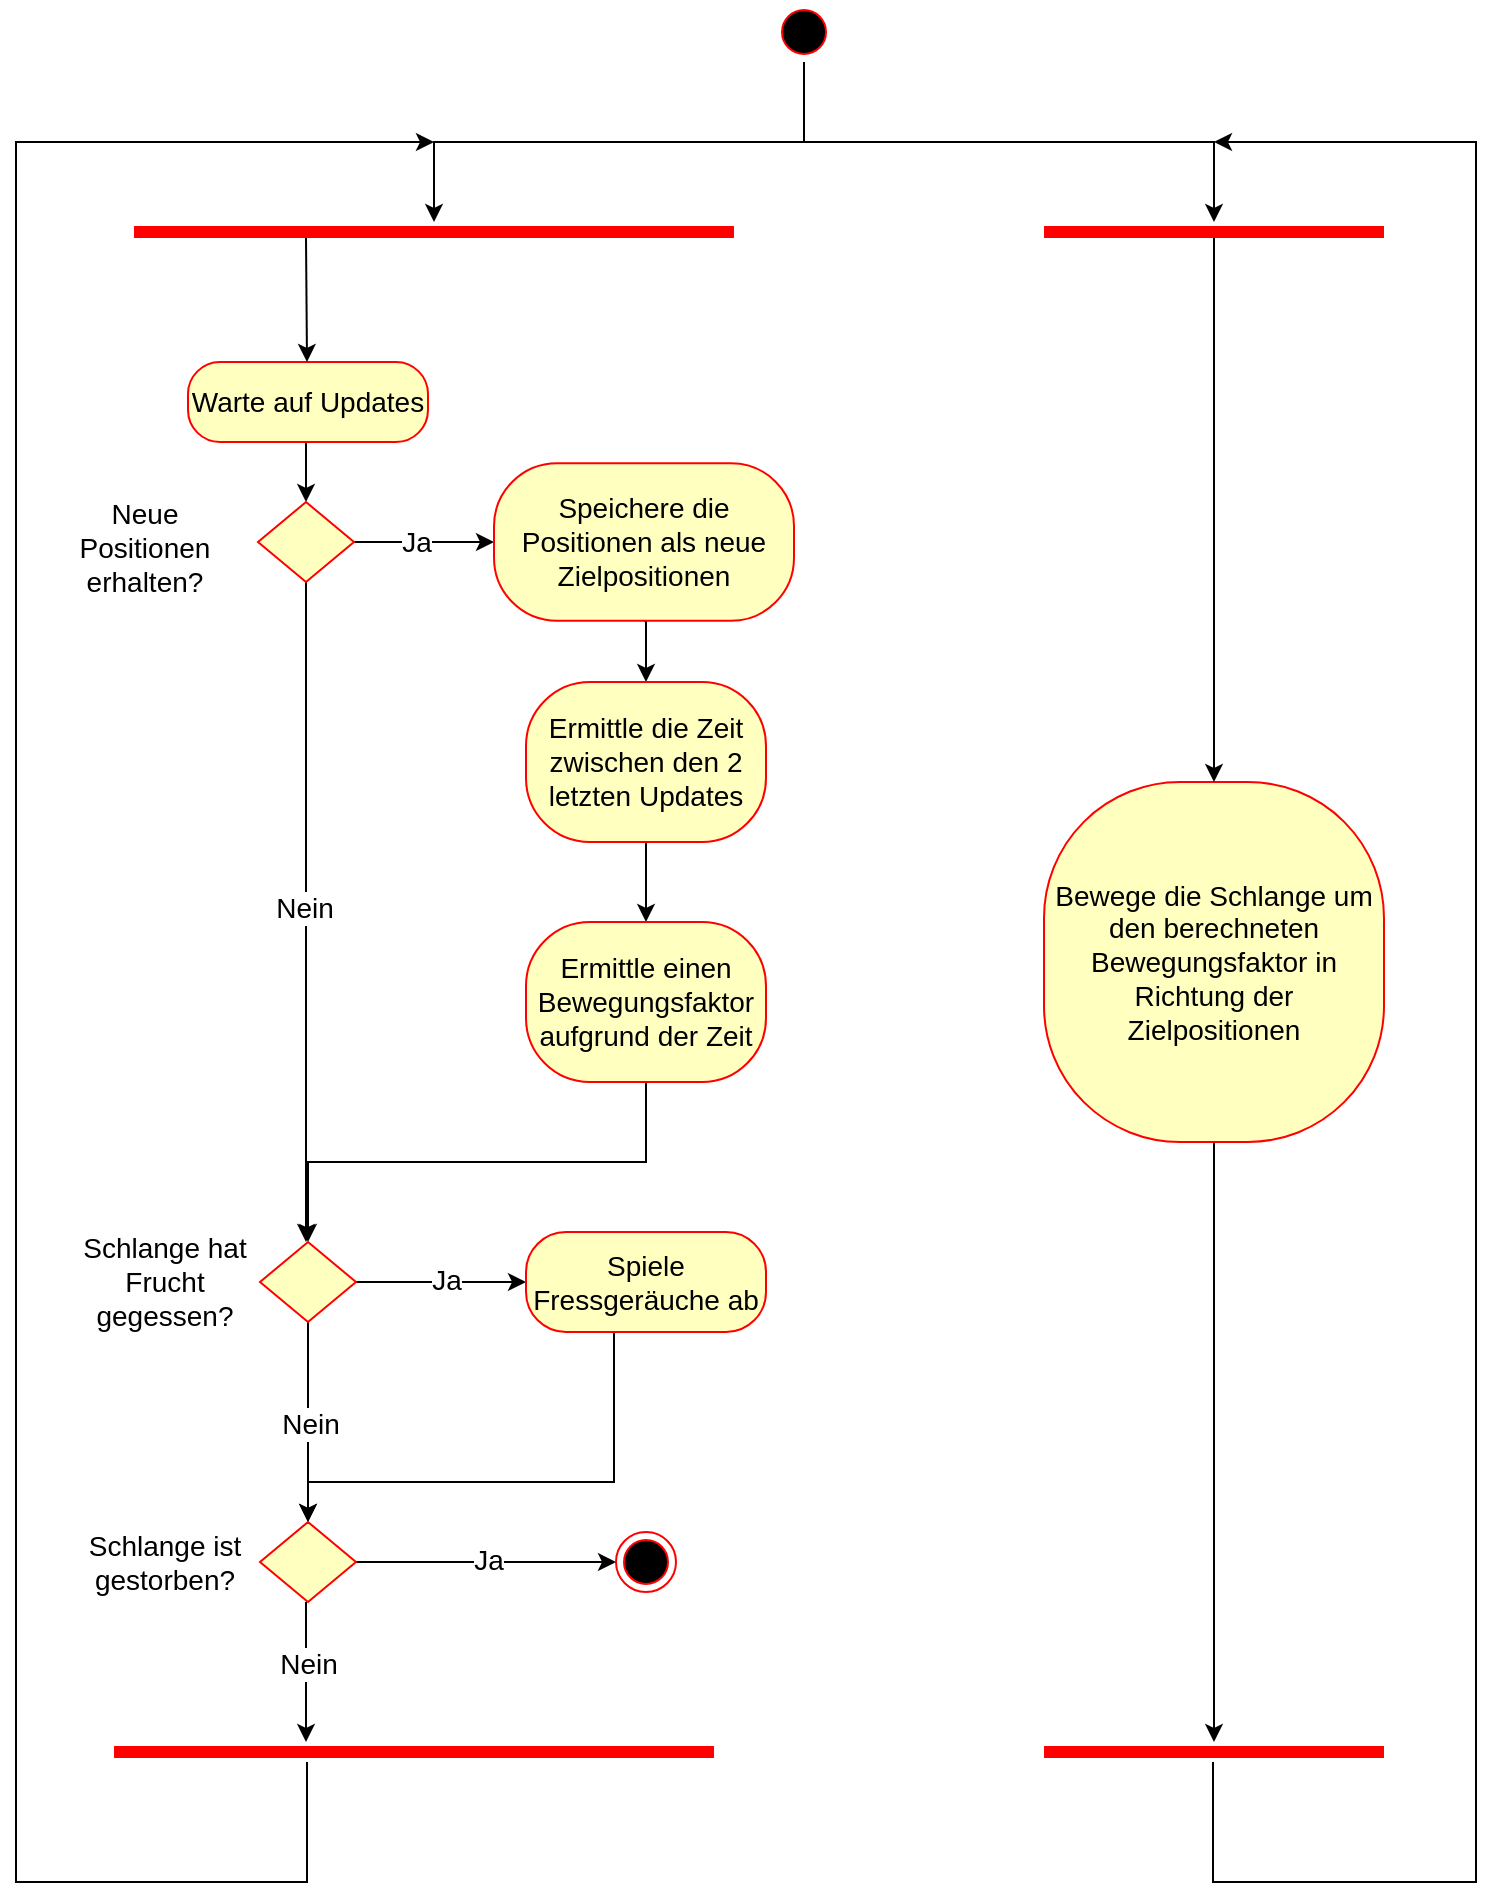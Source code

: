 <mxfile version="24.8.3">
  <diagram name="Seite-1" id="PDan1kP4xHw6VnlhOT6z">
    <mxGraphModel dx="1426" dy="781" grid="1" gridSize="10" guides="1" tooltips="1" connect="1" arrows="1" fold="1" page="1" pageScale="1" pageWidth="827" pageHeight="1169" math="0" shadow="0">
      <root>
        <mxCell id="0" />
        <mxCell id="1" parent="0" />
        <mxCell id="T3h6hHKUy7XFf8rK5i96-66" style="edgeStyle=orthogonalEdgeStyle;rounded=0;orthogonalLoop=1;jettySize=auto;html=1;exitX=0.5;exitY=1;exitDx=0;exitDy=0;" parent="1" source="T3h6hHKUy7XFf8rK5i96-2" target="T3h6hHKUy7XFf8rK5i96-4" edge="1">
          <mxGeometry relative="1" as="geometry" />
        </mxCell>
        <mxCell id="T3h6hHKUy7XFf8rK5i96-68" style="edgeStyle=orthogonalEdgeStyle;rounded=0;orthogonalLoop=1;jettySize=auto;html=1;exitX=0.5;exitY=1;exitDx=0;exitDy=0;" parent="1" source="T3h6hHKUy7XFf8rK5i96-2" target="T3h6hHKUy7XFf8rK5i96-61" edge="1">
          <mxGeometry relative="1" as="geometry" />
        </mxCell>
        <mxCell id="T3h6hHKUy7XFf8rK5i96-2" value="" style="ellipse;html=1;shape=startState;fillColor=#000000;strokeColor=#ff0000;" parent="1" vertex="1">
          <mxGeometry x="420" y="20" width="30" height="30" as="geometry" />
        </mxCell>
        <mxCell id="T3h6hHKUy7XFf8rK5i96-30" style="edgeStyle=orthogonalEdgeStyle;rounded=0;orthogonalLoop=1;jettySize=auto;html=1;exitX=0.5;exitY=1;exitDx=0;exitDy=0;entryX=0.5;entryY=0;entryDx=0;entryDy=0;" parent="1" source="T3h6hHKUy7XFf8rK5i96-6" target="T3h6hHKUy7XFf8rK5i96-22" edge="1">
          <mxGeometry relative="1" as="geometry" />
        </mxCell>
        <mxCell id="T3h6hHKUy7XFf8rK5i96-6" value="&lt;font style=&quot;font-size: 14px;&quot;&gt;Warte auf Updates&lt;/font&gt;" style="rounded=1;whiteSpace=wrap;html=1;arcSize=40;fontColor=#000000;fillColor=#ffffc0;strokeColor=#ff0000;" parent="1" vertex="1">
          <mxGeometry x="127" y="200" width="120" height="40" as="geometry" />
        </mxCell>
        <mxCell id="T3h6hHKUy7XFf8rK5i96-31" style="edgeStyle=orthogonalEdgeStyle;rounded=0;orthogonalLoop=1;jettySize=auto;html=1;exitX=1;exitY=0.5;exitDx=0;exitDy=0;entryX=0;entryY=0.5;entryDx=0;entryDy=0;" parent="1" source="T3h6hHKUy7XFf8rK5i96-22" target="T3h6hHKUy7XFf8rK5i96-26" edge="1">
          <mxGeometry relative="1" as="geometry" />
        </mxCell>
        <mxCell id="T3h6hHKUy7XFf8rK5i96-32" value="Ja" style="edgeLabel;html=1;align=center;verticalAlign=middle;resizable=0;points=[];fontSize=14;" parent="T3h6hHKUy7XFf8rK5i96-31" vertex="1" connectable="0">
          <mxGeometry x="-0.114" relative="1" as="geometry">
            <mxPoint as="offset" />
          </mxGeometry>
        </mxCell>
        <mxCell id="T3h6hHKUy7XFf8rK5i96-34" style="edgeStyle=orthogonalEdgeStyle;rounded=0;orthogonalLoop=1;jettySize=auto;html=1;exitX=0.5;exitY=1;exitDx=0;exitDy=0;" parent="1" source="T3h6hHKUy7XFf8rK5i96-22" edge="1">
          <mxGeometry relative="1" as="geometry">
            <mxPoint x="186" y="640" as="targetPoint" />
          </mxGeometry>
        </mxCell>
        <mxCell id="T3h6hHKUy7XFf8rK5i96-35" value="Nein" style="edgeLabel;html=1;align=center;verticalAlign=middle;resizable=0;points=[];fontSize=14;" parent="T3h6hHKUy7XFf8rK5i96-34" vertex="1" connectable="0">
          <mxGeometry x="-0.015" y="-1" relative="1" as="geometry">
            <mxPoint as="offset" />
          </mxGeometry>
        </mxCell>
        <mxCell id="T3h6hHKUy7XFf8rK5i96-22" value="" style="rhombus;whiteSpace=wrap;html=1;fontColor=#000000;fillColor=#ffffc0;strokeColor=#ff0000;" parent="1" vertex="1">
          <mxGeometry x="162" y="270" width="48" height="40" as="geometry" />
        </mxCell>
        <mxCell id="T3h6hHKUy7XFf8rK5i96-25" value="&lt;font style=&quot;font-size: 14px;&quot;&gt;Neue Positionen erhalten?&lt;/font&gt;" style="text;html=1;align=center;verticalAlign=middle;whiteSpace=wrap;rounded=0;" parent="1" vertex="1">
          <mxGeometry x="60" y="275" width="90.5" height="35" as="geometry" />
        </mxCell>
        <mxCell id="T3h6hHKUy7XFf8rK5i96-28" style="edgeStyle=orthogonalEdgeStyle;rounded=0;orthogonalLoop=1;jettySize=auto;html=1;exitX=0.5;exitY=1;exitDx=0;exitDy=0;entryX=0.5;entryY=0;entryDx=0;entryDy=0;" parent="1" source="T3h6hHKUy7XFf8rK5i96-26" target="T3h6hHKUy7XFf8rK5i96-27" edge="1">
          <mxGeometry relative="1" as="geometry" />
        </mxCell>
        <mxCell id="T3h6hHKUy7XFf8rK5i96-26" value="&lt;span style=&quot;font-size: 14px;&quot;&gt;Speichere die Positionen als neue Zielpositionen&lt;/span&gt;" style="rounded=1;whiteSpace=wrap;html=1;arcSize=40;fontColor=#000000;fillColor=#ffffc0;strokeColor=#ff0000;" parent="1" vertex="1">
          <mxGeometry x="280" y="250.62" width="150" height="78.75" as="geometry" />
        </mxCell>
        <mxCell id="T3h6hHKUy7XFf8rK5i96-4" value="" style="shape=line;html=1;strokeWidth=6;strokeColor=#ff0000;" parent="1" vertex="1">
          <mxGeometry x="100" y="130" width="300" height="10" as="geometry" />
        </mxCell>
        <mxCell id="ZHyadWLV6Om8hqsEOn7n-2" style="edgeStyle=orthogonalEdgeStyle;rounded=0;orthogonalLoop=1;jettySize=auto;html=1;exitX=0.5;exitY=1;exitDx=0;exitDy=0;entryX=0.5;entryY=0;entryDx=0;entryDy=0;" edge="1" parent="1" source="T3h6hHKUy7XFf8rK5i96-27" target="ZHyadWLV6Om8hqsEOn7n-1">
          <mxGeometry relative="1" as="geometry" />
        </mxCell>
        <mxCell id="T3h6hHKUy7XFf8rK5i96-27" value="&lt;font style=&quot;font-size: 14px;&quot;&gt;Ermittle die Zeit zwischen den 2 letzten Updates&lt;/font&gt;" style="rounded=1;whiteSpace=wrap;html=1;arcSize=40;fontColor=#000000;fillColor=#ffffc0;strokeColor=#ff0000;" parent="1" vertex="1">
          <mxGeometry x="296" y="360" width="120" height="80" as="geometry" />
        </mxCell>
        <mxCell id="ZHyadWLV6Om8hqsEOn7n-20" style="edgeStyle=orthogonalEdgeStyle;rounded=0;orthogonalLoop=1;jettySize=auto;html=1;exitX=0.5;exitY=1;exitDx=0;exitDy=0;" edge="1" parent="1" source="T3h6hHKUy7XFf8rK5i96-46" target="T3h6hHKUy7XFf8rK5i96-62">
          <mxGeometry relative="1" as="geometry" />
        </mxCell>
        <mxCell id="T3h6hHKUy7XFf8rK5i96-46" value="&lt;font style=&quot;font-size: 14px;&quot;&gt;Bewege die Schlange um den berechneten Bewegungsfaktor in Richtung der Zielpositionen&lt;/font&gt;" style="rounded=1;whiteSpace=wrap;html=1;arcSize=40;fontColor=#000000;fillColor=#ffffc0;strokeColor=#ff0000;" parent="1" vertex="1">
          <mxGeometry x="555" y="410" width="170" height="180" as="geometry" />
        </mxCell>
        <mxCell id="T3h6hHKUy7XFf8rK5i96-58" style="rounded=0;orthogonalLoop=1;jettySize=auto;html=1;exitX=0.5;exitY=1;exitDx=0;exitDy=0;entryX=0.501;entryY=0.5;entryDx=0;entryDy=0;entryPerimeter=0;" parent="1" edge="1">
          <mxGeometry relative="1" as="geometry">
            <mxPoint x="186" y="138" as="sourcePoint" />
            <mxPoint x="186.5" y="200" as="targetPoint" />
          </mxGeometry>
        </mxCell>
        <mxCell id="T3h6hHKUy7XFf8rK5i96-59" style="rounded=0;orthogonalLoop=1;jettySize=auto;html=1;exitX=0.5;exitY=1;exitDx=0;exitDy=0;entryX=0.5;entryY=0;entryDx=0;entryDy=0;" parent="1" edge="1" target="T3h6hHKUy7XFf8rK5i96-46">
          <mxGeometry relative="1" as="geometry">
            <mxPoint x="640" y="137" as="sourcePoint" />
            <mxPoint x="641" y="202" as="targetPoint" />
          </mxGeometry>
        </mxCell>
        <mxCell id="T3h6hHKUy7XFf8rK5i96-61" value="" style="shape=line;html=1;strokeWidth=6;strokeColor=#ff0000;" parent="1" vertex="1">
          <mxGeometry x="555" y="130" width="170" height="10" as="geometry" />
        </mxCell>
        <mxCell id="T3h6hHKUy7XFf8rK5i96-62" value="" style="shape=line;html=1;strokeWidth=6;strokeColor=#ff0000;" parent="1" vertex="1">
          <mxGeometry x="555" y="890" width="170" height="10" as="geometry" />
        </mxCell>
        <mxCell id="ZHyadWLV6Om8hqsEOn7n-15" style="edgeStyle=orthogonalEdgeStyle;rounded=0;orthogonalLoop=1;jettySize=auto;html=1;exitX=0.5;exitY=1;exitDx=0;exitDy=0;" edge="1" parent="1" source="ZHyadWLV6Om8hqsEOn7n-1" target="ZHyadWLV6Om8hqsEOn7n-3">
          <mxGeometry relative="1" as="geometry" />
        </mxCell>
        <mxCell id="ZHyadWLV6Om8hqsEOn7n-1" value="&lt;span style=&quot;font-size: 14px;&quot;&gt;Ermittle einen Bewegungsfaktor aufgrund der Zeit&lt;/span&gt;" style="rounded=1;whiteSpace=wrap;html=1;arcSize=40;fontColor=#000000;fillColor=#ffffc0;strokeColor=#ff0000;" vertex="1" parent="1">
          <mxGeometry x="296" y="480" width="120" height="80" as="geometry" />
        </mxCell>
        <mxCell id="ZHyadWLV6Om8hqsEOn7n-8" style="edgeStyle=orthogonalEdgeStyle;rounded=0;orthogonalLoop=1;jettySize=auto;html=1;exitX=0.5;exitY=1;exitDx=0;exitDy=0;entryX=0.5;entryY=0;entryDx=0;entryDy=0;" edge="1" parent="1" source="ZHyadWLV6Om8hqsEOn7n-3" target="ZHyadWLV6Om8hqsEOn7n-6">
          <mxGeometry relative="1" as="geometry" />
        </mxCell>
        <mxCell id="ZHyadWLV6Om8hqsEOn7n-9" value="&lt;font style=&quot;font-size: 14px;&quot;&gt;Nein&lt;/font&gt;" style="edgeLabel;html=1;align=center;verticalAlign=middle;resizable=0;points=[];" vertex="1" connectable="0" parent="ZHyadWLV6Om8hqsEOn7n-8">
          <mxGeometry x="0.02" y="1" relative="1" as="geometry">
            <mxPoint as="offset" />
          </mxGeometry>
        </mxCell>
        <mxCell id="ZHyadWLV6Om8hqsEOn7n-13" style="edgeStyle=orthogonalEdgeStyle;rounded=0;orthogonalLoop=1;jettySize=auto;html=1;exitX=1;exitY=0.5;exitDx=0;exitDy=0;entryX=0;entryY=0.5;entryDx=0;entryDy=0;" edge="1" parent="1" source="ZHyadWLV6Om8hqsEOn7n-3" target="ZHyadWLV6Om8hqsEOn7n-5">
          <mxGeometry relative="1" as="geometry" />
        </mxCell>
        <mxCell id="ZHyadWLV6Om8hqsEOn7n-14" value="&lt;font style=&quot;font-size: 14px;&quot;&gt;Ja&lt;/font&gt;" style="edgeLabel;html=1;align=center;verticalAlign=middle;resizable=0;points=[];" vertex="1" connectable="0" parent="ZHyadWLV6Om8hqsEOn7n-13">
          <mxGeometry x="0.043" y="1" relative="1" as="geometry">
            <mxPoint as="offset" />
          </mxGeometry>
        </mxCell>
        <mxCell id="ZHyadWLV6Om8hqsEOn7n-3" value="" style="rhombus;whiteSpace=wrap;html=1;fontColor=#000000;fillColor=#ffffc0;strokeColor=#ff0000;" vertex="1" parent="1">
          <mxGeometry x="163" y="640" width="48" height="40" as="geometry" />
        </mxCell>
        <mxCell id="ZHyadWLV6Om8hqsEOn7n-4" value="&lt;font style=&quot;font-size: 14px;&quot;&gt;Schlange hat Frucht gegessen?&lt;/font&gt;" style="text;html=1;align=center;verticalAlign=middle;whiteSpace=wrap;rounded=0;" vertex="1" parent="1">
          <mxGeometry x="70" y="642.5" width="90.5" height="35" as="geometry" />
        </mxCell>
        <mxCell id="ZHyadWLV6Om8hqsEOn7n-16" style="edgeStyle=orthogonalEdgeStyle;rounded=0;orthogonalLoop=1;jettySize=auto;html=1;exitX=0.5;exitY=1;exitDx=0;exitDy=0;entryX=0.5;entryY=0;entryDx=0;entryDy=0;" edge="1" parent="1" source="ZHyadWLV6Om8hqsEOn7n-5" target="ZHyadWLV6Om8hqsEOn7n-6">
          <mxGeometry relative="1" as="geometry">
            <Array as="points">
              <mxPoint x="340" y="760" />
              <mxPoint x="187" y="760" />
            </Array>
          </mxGeometry>
        </mxCell>
        <mxCell id="ZHyadWLV6Om8hqsEOn7n-5" value="&lt;span style=&quot;font-size: 14px;&quot;&gt;Spiele Fressgeräuche ab&lt;/span&gt;" style="rounded=1;whiteSpace=wrap;html=1;arcSize=40;fontColor=#000000;fillColor=#ffffc0;strokeColor=#ff0000;" vertex="1" parent="1">
          <mxGeometry x="296" y="635" width="120" height="50" as="geometry" />
        </mxCell>
        <mxCell id="ZHyadWLV6Om8hqsEOn7n-11" style="edgeStyle=orthogonalEdgeStyle;rounded=0;orthogonalLoop=1;jettySize=auto;html=1;exitX=1;exitY=0.5;exitDx=0;exitDy=0;entryX=0;entryY=0.5;entryDx=0;entryDy=0;" edge="1" parent="1" source="ZHyadWLV6Om8hqsEOn7n-6" target="ZHyadWLV6Om8hqsEOn7n-10">
          <mxGeometry relative="1" as="geometry" />
        </mxCell>
        <mxCell id="ZHyadWLV6Om8hqsEOn7n-12" value="&lt;font style=&quot;font-size: 14px;&quot;&gt;Ja&lt;/font&gt;" style="edgeLabel;html=1;align=center;verticalAlign=middle;resizable=0;points=[];" vertex="1" connectable="0" parent="ZHyadWLV6Om8hqsEOn7n-11">
          <mxGeometry x="0.018" y="1" relative="1" as="geometry">
            <mxPoint as="offset" />
          </mxGeometry>
        </mxCell>
        <mxCell id="ZHyadWLV6Om8hqsEOn7n-18" style="rounded=0;orthogonalLoop=1;jettySize=auto;html=1;exitX=0.5;exitY=1;exitDx=0;exitDy=0;" edge="1" parent="1">
          <mxGeometry relative="1" as="geometry">
            <mxPoint x="186" y="820" as="sourcePoint" />
            <mxPoint x="186" y="890" as="targetPoint" />
          </mxGeometry>
        </mxCell>
        <mxCell id="ZHyadWLV6Om8hqsEOn7n-19" value="&lt;font style=&quot;font-size: 14px;&quot;&gt;Nein&lt;/font&gt;" style="edgeLabel;html=1;align=center;verticalAlign=middle;resizable=0;points=[];" vertex="1" connectable="0" parent="ZHyadWLV6Om8hqsEOn7n-18">
          <mxGeometry x="-0.114" y="1" relative="1" as="geometry">
            <mxPoint as="offset" />
          </mxGeometry>
        </mxCell>
        <mxCell id="ZHyadWLV6Om8hqsEOn7n-6" value="" style="rhombus;whiteSpace=wrap;html=1;fontColor=#000000;fillColor=#ffffc0;strokeColor=#ff0000;" vertex="1" parent="1">
          <mxGeometry x="163" y="780" width="48" height="40" as="geometry" />
        </mxCell>
        <mxCell id="ZHyadWLV6Om8hqsEOn7n-7" value="&lt;font style=&quot;font-size: 14px;&quot;&gt;Schlange ist gestorben?&lt;/font&gt;" style="text;html=1;align=center;verticalAlign=middle;whiteSpace=wrap;rounded=0;" vertex="1" parent="1">
          <mxGeometry x="70" y="782.5" width="90.5" height="35" as="geometry" />
        </mxCell>
        <mxCell id="ZHyadWLV6Om8hqsEOn7n-10" value="" style="ellipse;html=1;shape=endState;fillColor=#000000;strokeColor=#ff0000;" vertex="1" parent="1">
          <mxGeometry x="341" y="785" width="30" height="30" as="geometry" />
        </mxCell>
        <mxCell id="ZHyadWLV6Om8hqsEOn7n-17" value="" style="shape=line;html=1;strokeWidth=6;strokeColor=#ff0000;" vertex="1" parent="1">
          <mxGeometry x="90" y="890" width="300" height="10" as="geometry" />
        </mxCell>
        <mxCell id="ZHyadWLV6Om8hqsEOn7n-21" style="edgeStyle=orthogonalEdgeStyle;rounded=0;orthogonalLoop=1;jettySize=auto;html=1;exitX=0.5;exitY=1;exitDx=0;exitDy=0;" edge="1" parent="1">
          <mxGeometry relative="1" as="geometry">
            <mxPoint x="639.5" y="900" as="sourcePoint" />
            <mxPoint x="640" y="90" as="targetPoint" />
            <Array as="points">
              <mxPoint x="640" y="960" />
              <mxPoint x="771" y="960" />
            </Array>
          </mxGeometry>
        </mxCell>
        <mxCell id="ZHyadWLV6Om8hqsEOn7n-23" style="edgeStyle=orthogonalEdgeStyle;rounded=0;orthogonalLoop=1;jettySize=auto;html=1;exitX=0.5;exitY=1;exitDx=0;exitDy=0;" edge="1" parent="1">
          <mxGeometry relative="1" as="geometry">
            <mxPoint x="186.5" y="900" as="sourcePoint" />
            <mxPoint x="250" y="90" as="targetPoint" />
            <Array as="points">
              <mxPoint x="187" y="960" />
              <mxPoint x="41" y="960" />
            </Array>
          </mxGeometry>
        </mxCell>
      </root>
    </mxGraphModel>
  </diagram>
</mxfile>
